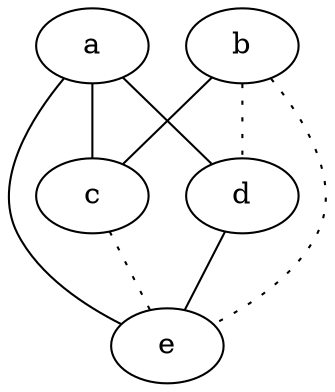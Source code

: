 graph {
a -- c;
a -- d;
a -- e;
b -- c;
b -- d [style=dotted];
b -- e [style=dotted];
c -- e [style=dotted];
d -- e;
}
